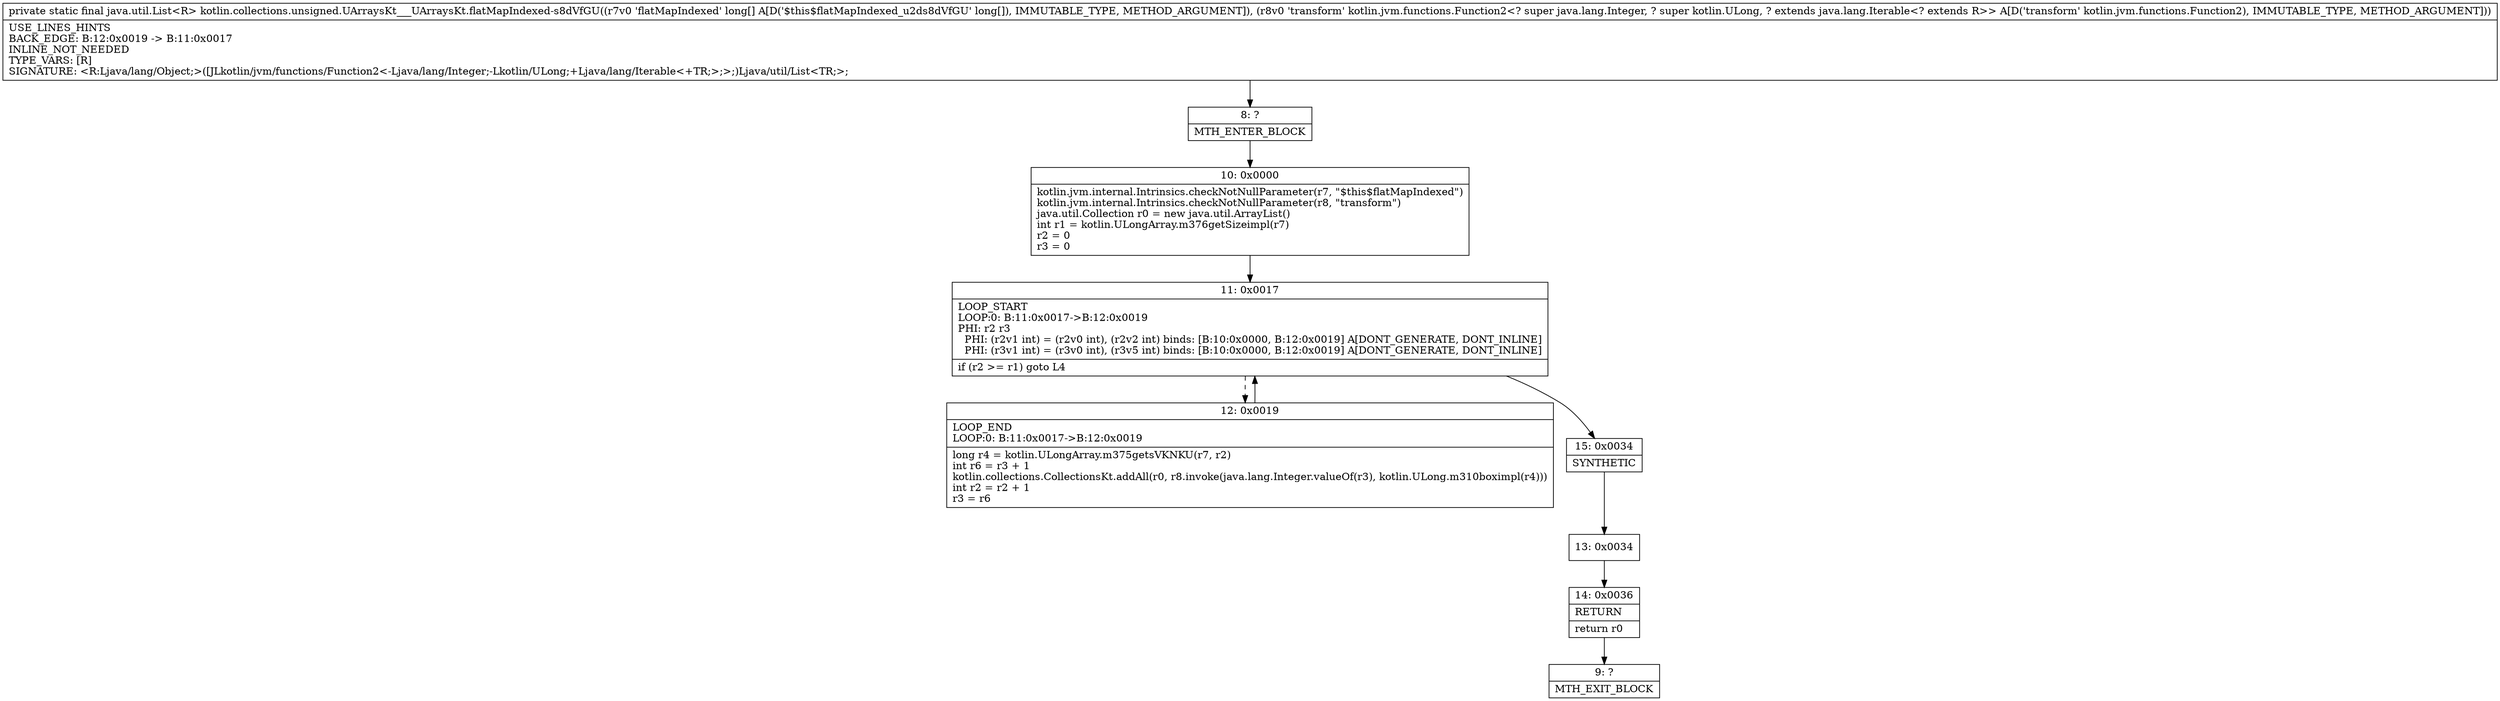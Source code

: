 digraph "CFG forkotlin.collections.unsigned.UArraysKt___UArraysKt.flatMapIndexed\-s8dVfGU([JLkotlin\/jvm\/functions\/Function2;)Ljava\/util\/List;" {
Node_8 [shape=record,label="{8\:\ ?|MTH_ENTER_BLOCK\l}"];
Node_10 [shape=record,label="{10\:\ 0x0000|kotlin.jvm.internal.Intrinsics.checkNotNullParameter(r7, \"$this$flatMapIndexed\")\lkotlin.jvm.internal.Intrinsics.checkNotNullParameter(r8, \"transform\")\ljava.util.Collection r0 = new java.util.ArrayList()\lint r1 = kotlin.ULongArray.m376getSizeimpl(r7)\lr2 = 0\lr3 = 0\l}"];
Node_11 [shape=record,label="{11\:\ 0x0017|LOOP_START\lLOOP:0: B:11:0x0017\-\>B:12:0x0019\lPHI: r2 r3 \l  PHI: (r2v1 int) = (r2v0 int), (r2v2 int) binds: [B:10:0x0000, B:12:0x0019] A[DONT_GENERATE, DONT_INLINE]\l  PHI: (r3v1 int) = (r3v0 int), (r3v5 int) binds: [B:10:0x0000, B:12:0x0019] A[DONT_GENERATE, DONT_INLINE]\l|if (r2 \>= r1) goto L4\l}"];
Node_12 [shape=record,label="{12\:\ 0x0019|LOOP_END\lLOOP:0: B:11:0x0017\-\>B:12:0x0019\l|long r4 = kotlin.ULongArray.m375getsVKNKU(r7, r2)\lint r6 = r3 + 1\lkotlin.collections.CollectionsKt.addAll(r0, r8.invoke(java.lang.Integer.valueOf(r3), kotlin.ULong.m310boximpl(r4)))\lint r2 = r2 + 1\lr3 = r6\l}"];
Node_15 [shape=record,label="{15\:\ 0x0034|SYNTHETIC\l}"];
Node_13 [shape=record,label="{13\:\ 0x0034}"];
Node_14 [shape=record,label="{14\:\ 0x0036|RETURN\l|return r0\l}"];
Node_9 [shape=record,label="{9\:\ ?|MTH_EXIT_BLOCK\l}"];
MethodNode[shape=record,label="{private static final java.util.List\<R\> kotlin.collections.unsigned.UArraysKt___UArraysKt.flatMapIndexed\-s8dVfGU((r7v0 'flatMapIndexed' long[] A[D('$this$flatMapIndexed_u2ds8dVfGU' long[]), IMMUTABLE_TYPE, METHOD_ARGUMENT]), (r8v0 'transform' kotlin.jvm.functions.Function2\<? super java.lang.Integer, ? super kotlin.ULong, ? extends java.lang.Iterable\<? extends R\>\> A[D('transform' kotlin.jvm.functions.Function2), IMMUTABLE_TYPE, METHOD_ARGUMENT]))  | USE_LINES_HINTS\lBACK_EDGE: B:12:0x0019 \-\> B:11:0x0017\lINLINE_NOT_NEEDED\lTYPE_VARS: [R]\lSIGNATURE: \<R:Ljava\/lang\/Object;\>([JLkotlin\/jvm\/functions\/Function2\<\-Ljava\/lang\/Integer;\-Lkotlin\/ULong;+Ljava\/lang\/Iterable\<+TR;\>;\>;)Ljava\/util\/List\<TR;\>;\l}"];
MethodNode -> Node_8;Node_8 -> Node_10;
Node_10 -> Node_11;
Node_11 -> Node_12[style=dashed];
Node_11 -> Node_15;
Node_12 -> Node_11;
Node_15 -> Node_13;
Node_13 -> Node_14;
Node_14 -> Node_9;
}

